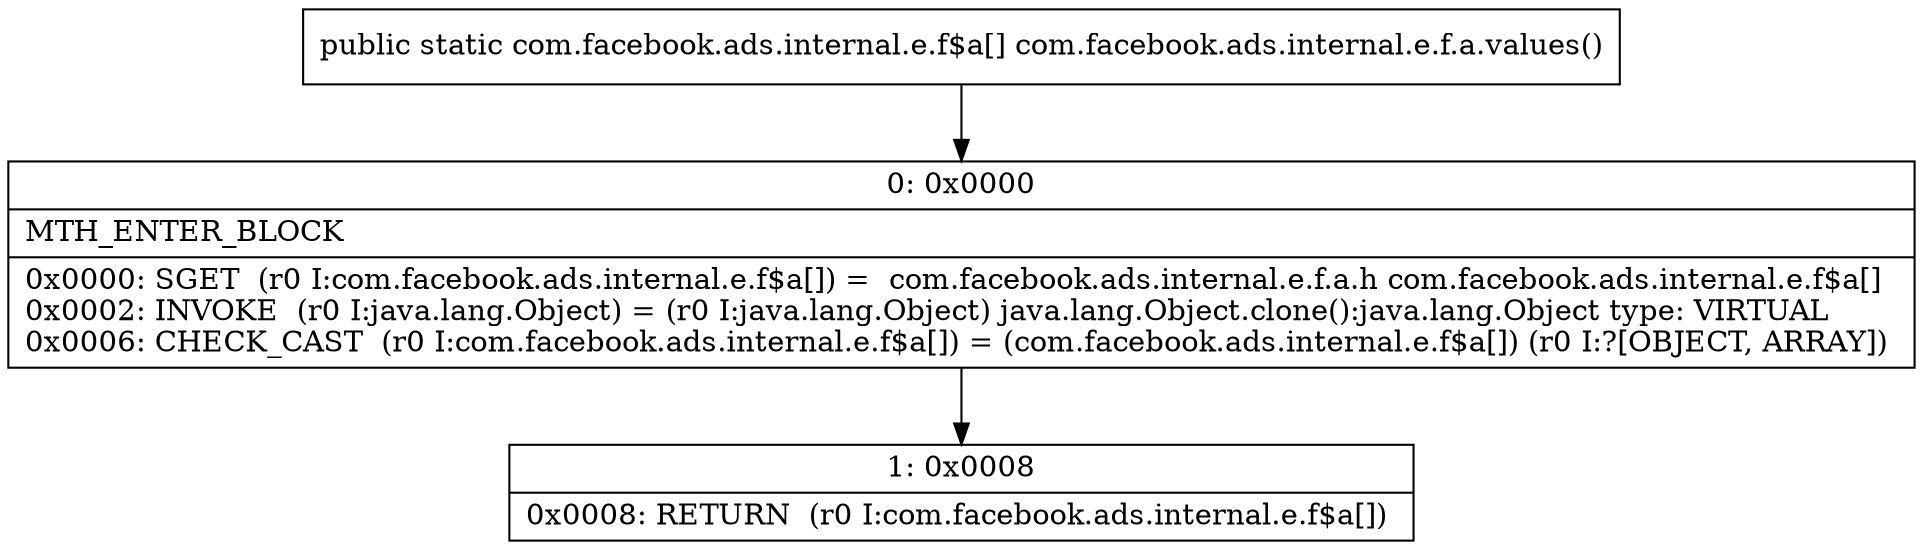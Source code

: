 digraph "CFG forcom.facebook.ads.internal.e.f.a.values()[Lcom\/facebook\/ads\/internal\/e\/f$a;" {
Node_0 [shape=record,label="{0\:\ 0x0000|MTH_ENTER_BLOCK\l|0x0000: SGET  (r0 I:com.facebook.ads.internal.e.f$a[]) =  com.facebook.ads.internal.e.f.a.h com.facebook.ads.internal.e.f$a[] \l0x0002: INVOKE  (r0 I:java.lang.Object) = (r0 I:java.lang.Object) java.lang.Object.clone():java.lang.Object type: VIRTUAL \l0x0006: CHECK_CAST  (r0 I:com.facebook.ads.internal.e.f$a[]) = (com.facebook.ads.internal.e.f$a[]) (r0 I:?[OBJECT, ARRAY]) \l}"];
Node_1 [shape=record,label="{1\:\ 0x0008|0x0008: RETURN  (r0 I:com.facebook.ads.internal.e.f$a[]) \l}"];
MethodNode[shape=record,label="{public static com.facebook.ads.internal.e.f$a[] com.facebook.ads.internal.e.f.a.values() }"];
MethodNode -> Node_0;
Node_0 -> Node_1;
}

